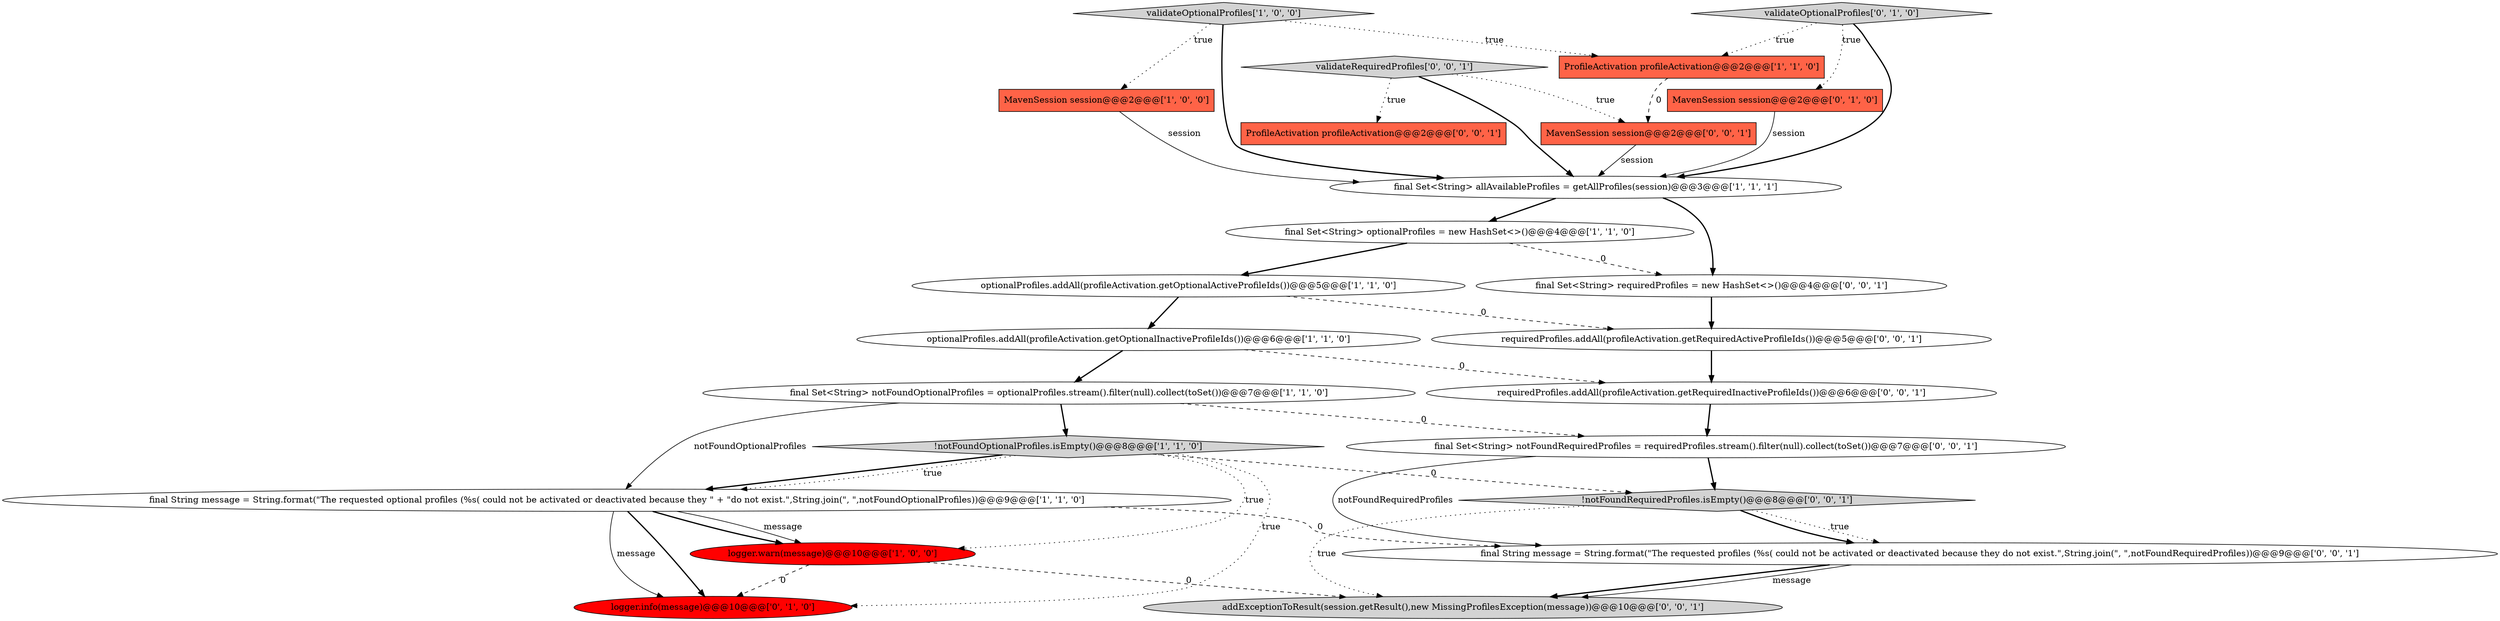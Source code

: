 digraph {
22 [style = filled, label = "requiredProfiles.addAll(profileActivation.getRequiredActiveProfileIds())@@@5@@@['0', '0', '1']", fillcolor = white, shape = ellipse image = "AAA0AAABBB3BBB"];
15 [style = filled, label = "addExceptionToResult(session.getResult(),new MissingProfilesException(message))@@@10@@@['0', '0', '1']", fillcolor = lightgray, shape = ellipse image = "AAA0AAABBB3BBB"];
23 [style = filled, label = "requiredProfiles.addAll(profileActivation.getRequiredInactiveProfileIds())@@@6@@@['0', '0', '1']", fillcolor = white, shape = ellipse image = "AAA0AAABBB3BBB"];
8 [style = filled, label = "final Set<String> optionalProfiles = new HashSet<>()@@@4@@@['1', '1', '0']", fillcolor = white, shape = ellipse image = "AAA0AAABBB1BBB"];
20 [style = filled, label = "MavenSession session@@@2@@@['0', '0', '1']", fillcolor = tomato, shape = box image = "AAA0AAABBB3BBB"];
19 [style = filled, label = "!notFoundRequiredProfiles.isEmpty()@@@8@@@['0', '0', '1']", fillcolor = lightgray, shape = diamond image = "AAA0AAABBB3BBB"];
17 [style = filled, label = "ProfileActivation profileActivation@@@2@@@['0', '0', '1']", fillcolor = tomato, shape = box image = "AAA0AAABBB3BBB"];
21 [style = filled, label = "final String message = String.format(\"The requested profiles (%s( could not be activated or deactivated because they do not exist.\",String.join(\", \",notFoundRequiredProfiles))@@@9@@@['0', '0', '1']", fillcolor = white, shape = ellipse image = "AAA0AAABBB3BBB"];
2 [style = filled, label = "final Set<String> notFoundOptionalProfiles = optionalProfiles.stream().filter(null).collect(toSet())@@@7@@@['1', '1', '0']", fillcolor = white, shape = ellipse image = "AAA0AAABBB1BBB"];
9 [style = filled, label = "final String message = String.format(\"The requested optional profiles (%s( could not be activated or deactivated because they \" + \"do not exist.\",String.join(\", \",notFoundOptionalProfiles))@@@9@@@['1', '1', '0']", fillcolor = white, shape = ellipse image = "AAA0AAABBB1BBB"];
12 [style = filled, label = "MavenSession session@@@2@@@['0', '1', '0']", fillcolor = tomato, shape = box image = "AAA0AAABBB2BBB"];
14 [style = filled, label = "validateRequiredProfiles['0', '0', '1']", fillcolor = lightgray, shape = diamond image = "AAA0AAABBB3BBB"];
0 [style = filled, label = "!notFoundOptionalProfiles.isEmpty()@@@8@@@['1', '1', '0']", fillcolor = lightgray, shape = diamond image = "AAA0AAABBB1BBB"];
5 [style = filled, label = "MavenSession session@@@2@@@['1', '0', '0']", fillcolor = tomato, shape = box image = "AAA0AAABBB1BBB"];
7 [style = filled, label = "final Set<String> allAvailableProfiles = getAllProfiles(session)@@@3@@@['1', '1', '1']", fillcolor = white, shape = ellipse image = "AAA0AAABBB1BBB"];
1 [style = filled, label = "logger.warn(message)@@@10@@@['1', '0', '0']", fillcolor = red, shape = ellipse image = "AAA1AAABBB1BBB"];
4 [style = filled, label = "validateOptionalProfiles['1', '0', '0']", fillcolor = lightgray, shape = diamond image = "AAA0AAABBB1BBB"];
10 [style = filled, label = "optionalProfiles.addAll(profileActivation.getOptionalInactiveProfileIds())@@@6@@@['1', '1', '0']", fillcolor = white, shape = ellipse image = "AAA0AAABBB1BBB"];
11 [style = filled, label = "logger.info(message)@@@10@@@['0', '1', '0']", fillcolor = red, shape = ellipse image = "AAA1AAABBB2BBB"];
6 [style = filled, label = "ProfileActivation profileActivation@@@2@@@['1', '1', '0']", fillcolor = tomato, shape = box image = "AAA0AAABBB1BBB"];
18 [style = filled, label = "final Set<String> notFoundRequiredProfiles = requiredProfiles.stream().filter(null).collect(toSet())@@@7@@@['0', '0', '1']", fillcolor = white, shape = ellipse image = "AAA0AAABBB3BBB"];
16 [style = filled, label = "final Set<String> requiredProfiles = new HashSet<>()@@@4@@@['0', '0', '1']", fillcolor = white, shape = ellipse image = "AAA0AAABBB3BBB"];
13 [style = filled, label = "validateOptionalProfiles['0', '1', '0']", fillcolor = lightgray, shape = diamond image = "AAA0AAABBB2BBB"];
3 [style = filled, label = "optionalProfiles.addAll(profileActivation.getOptionalActiveProfileIds())@@@5@@@['1', '1', '0']", fillcolor = white, shape = ellipse image = "AAA0AAABBB1BBB"];
4->6 [style = dotted, label="true"];
13->6 [style = dotted, label="true"];
4->5 [style = dotted, label="true"];
0->9 [style = bold, label=""];
8->16 [style = dashed, label="0"];
9->11 [style = bold, label=""];
9->11 [style = solid, label="message"];
13->12 [style = dotted, label="true"];
6->20 [style = dashed, label="0"];
0->19 [style = dashed, label="0"];
1->15 [style = dashed, label="0"];
21->15 [style = bold, label=""];
8->3 [style = bold, label=""];
18->19 [style = bold, label=""];
18->21 [style = solid, label="notFoundRequiredProfiles"];
19->21 [style = dotted, label="true"];
3->22 [style = dashed, label="0"];
9->1 [style = solid, label="message"];
19->15 [style = dotted, label="true"];
16->22 [style = bold, label=""];
7->8 [style = bold, label=""];
22->23 [style = bold, label=""];
4->7 [style = bold, label=""];
14->7 [style = bold, label=""];
20->7 [style = solid, label="session"];
14->20 [style = dotted, label="true"];
3->10 [style = bold, label=""];
14->17 [style = dotted, label="true"];
2->0 [style = bold, label=""];
2->9 [style = solid, label="notFoundOptionalProfiles"];
5->7 [style = solid, label="session"];
9->21 [style = dashed, label="0"];
13->7 [style = bold, label=""];
1->11 [style = dashed, label="0"];
0->1 [style = dotted, label="true"];
7->16 [style = bold, label=""];
2->18 [style = dashed, label="0"];
10->2 [style = bold, label=""];
9->1 [style = bold, label=""];
0->11 [style = dotted, label="true"];
0->9 [style = dotted, label="true"];
23->18 [style = bold, label=""];
10->23 [style = dashed, label="0"];
12->7 [style = solid, label="session"];
21->15 [style = solid, label="message"];
19->21 [style = bold, label=""];
}
